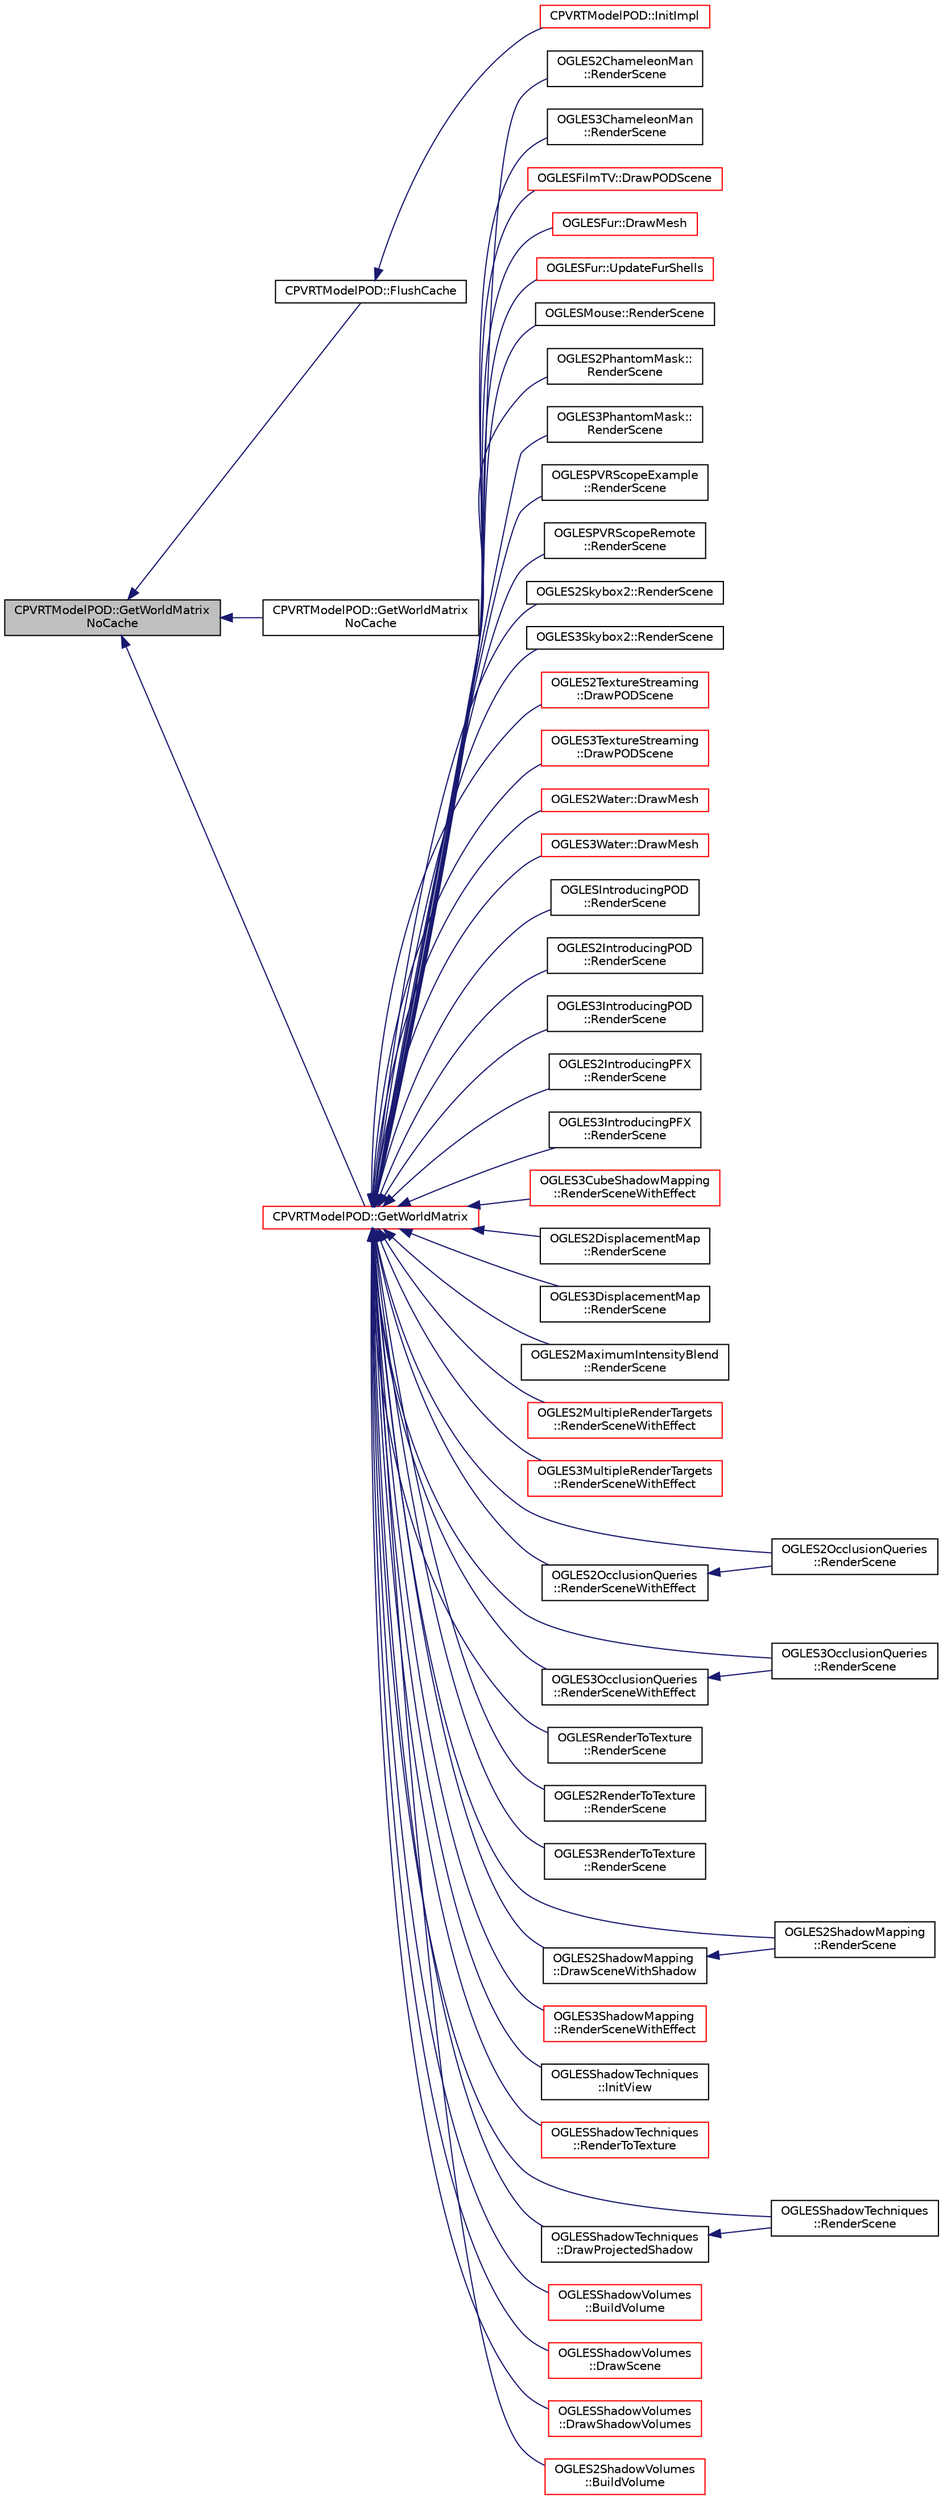 digraph "CPVRTModelPOD::GetWorldMatrixNoCache"
{
  edge [fontname="Helvetica",fontsize="10",labelfontname="Helvetica",labelfontsize="10"];
  node [fontname="Helvetica",fontsize="10",shape=record];
  rankdir="LR";
  Node1 [label="CPVRTModelPOD::GetWorldMatrix\lNoCache",height=0.2,width=0.4,color="black", fillcolor="grey75", style="filled", fontcolor="black"];
  Node1 -> Node2 [dir="back",color="midnightblue",fontsize="10",style="solid"];
  Node2 [label="CPVRTModelPOD::FlushCache",height=0.2,width=0.4,color="black", fillcolor="white", style="filled",URL="$class_c_p_v_r_t_model_p_o_d.html#a7ddd6d1c03dce50baf7a89323147e37e",tooltip="Clears the matrix cache; use this if necessary when you edit the position or animation of a node..."];
  Node2 -> Node3 [dir="back",color="midnightblue",fontsize="10",style="solid"];
  Node3 [label="CPVRTModelPOD::InitImpl",height=0.2,width=0.4,color="red", fillcolor="white", style="filled",URL="$class_c_p_v_r_t_model_p_o_d.html#abd91acfb4ab05f3f7c8f5e25363bfb42",tooltip="Used by the Read*() fns to initialise implementation details. Should also be called by applications w..."];
  Node1 -> Node4 [dir="back",color="midnightblue",fontsize="10",style="solid"];
  Node4 [label="CPVRTModelPOD::GetWorldMatrix\lNoCache",height=0.2,width=0.4,color="black", fillcolor="white", style="filled",URL="$class_c_p_v_r_t_model_p_o_d.html#ad13e0fe08758d7f7bbfd71c3b765600e",tooltip="Generates the world matrix for the given Mesh Instance; applies the parent&#39;s transform too..."];
  Node1 -> Node5 [dir="back",color="midnightblue",fontsize="10",style="solid"];
  Node5 [label="CPVRTModelPOD::GetWorldMatrix",height=0.2,width=0.4,color="red", fillcolor="white", style="filled",URL="$class_c_p_v_r_t_model_p_o_d.html#a275eceb98a361d91d77e15b54238a8de",tooltip="Generates the world matrix for the given Mesh Instance; applies the parent&#39;s transform too..."];
  Node5 -> Node6 [dir="back",color="midnightblue",fontsize="10",style="solid"];
  Node6 [label="OGLES2ChameleonMan\l::RenderScene",height=0.2,width=0.4,color="black", fillcolor="white", style="filled",URL="$class_o_g_l_e_s2_chameleon_man.html#a4e2c16c18f3f2292ac404284ba3defb8"];
  Node5 -> Node7 [dir="back",color="midnightblue",fontsize="10",style="solid"];
  Node7 [label="OGLES3ChameleonMan\l::RenderScene",height=0.2,width=0.4,color="black", fillcolor="white", style="filled",URL="$class_o_g_l_e_s3_chameleon_man.html#a1dd55c368e019d3d6c95eb30070182d6"];
  Node5 -> Node8 [dir="back",color="midnightblue",fontsize="10",style="solid"];
  Node8 [label="OGLESFilmTV::DrawPODScene",height=0.2,width=0.4,color="red", fillcolor="white", style="filled",URL="$class_o_g_l_e_s_film_t_v.html#a27203672f453675e4ca051cad2b61387"];
  Node5 -> Node9 [dir="back",color="midnightblue",fontsize="10",style="solid"];
  Node9 [label="OGLESFur::DrawMesh",height=0.2,width=0.4,color="red", fillcolor="white", style="filled",URL="$class_o_g_l_e_s_fur.html#aec8a25ae22fac2bfb98c0e30dc2647e0"];
  Node5 -> Node10 [dir="back",color="midnightblue",fontsize="10",style="solid"];
  Node10 [label="OGLESFur::UpdateFurShells",height=0.2,width=0.4,color="red", fillcolor="white", style="filled",URL="$class_o_g_l_e_s_fur.html#ad3d714cf662a206a39d9f081fe400438"];
  Node5 -> Node11 [dir="back",color="midnightblue",fontsize="10",style="solid"];
  Node11 [label="OGLESMouse::RenderScene",height=0.2,width=0.4,color="black", fillcolor="white", style="filled",URL="$class_o_g_l_e_s_mouse.html#a5b0de73d18f07db23e661851f150678e"];
  Node5 -> Node12 [dir="back",color="midnightblue",fontsize="10",style="solid"];
  Node12 [label="OGLES2PhantomMask::\lRenderScene",height=0.2,width=0.4,color="black", fillcolor="white", style="filled",URL="$class_o_g_l_e_s2_phantom_mask.html#a9e3f672b649742ff984a5d163fd451b7"];
  Node5 -> Node13 [dir="back",color="midnightblue",fontsize="10",style="solid"];
  Node13 [label="OGLES3PhantomMask::\lRenderScene",height=0.2,width=0.4,color="black", fillcolor="white", style="filled",URL="$class_o_g_l_e_s3_phantom_mask.html#a6502d50a11f80c12da1eb4f75f7af361"];
  Node5 -> Node14 [dir="back",color="midnightblue",fontsize="10",style="solid"];
  Node14 [label="OGLESPVRScopeExample\l::RenderScene",height=0.2,width=0.4,color="black", fillcolor="white", style="filled",URL="$class_o_g_l_e_s_p_v_r_scope_example.html#a49fd8cbdfc86bf7d8c8daab7511e7377"];
  Node5 -> Node15 [dir="back",color="midnightblue",fontsize="10",style="solid"];
  Node15 [label="OGLESPVRScopeRemote\l::RenderScene",height=0.2,width=0.4,color="black", fillcolor="white", style="filled",URL="$class_o_g_l_e_s_p_v_r_scope_remote.html#aa5045c43650a2d19542cc42bd1ecc75e"];
  Node5 -> Node16 [dir="back",color="midnightblue",fontsize="10",style="solid"];
  Node16 [label="OGLES2Skybox2::RenderScene",height=0.2,width=0.4,color="black", fillcolor="white", style="filled",URL="$class_o_g_l_e_s2_skybox2.html#a83cd337e5f97f8c739d25513a20a26d1"];
  Node5 -> Node17 [dir="back",color="midnightblue",fontsize="10",style="solid"];
  Node17 [label="OGLES3Skybox2::RenderScene",height=0.2,width=0.4,color="black", fillcolor="white", style="filled",URL="$class_o_g_l_e_s3_skybox2.html#a1e0c5d207ff576c3a4a6a8966a1a875b"];
  Node5 -> Node18 [dir="back",color="midnightblue",fontsize="10",style="solid"];
  Node18 [label="OGLES2TextureStreaming\l::DrawPODScene",height=0.2,width=0.4,color="red", fillcolor="white", style="filled",URL="$class_o_g_l_e_s2_texture_streaming.html#aafc982e6e01c3d4b0eede92c02f19919"];
  Node5 -> Node19 [dir="back",color="midnightblue",fontsize="10",style="solid"];
  Node19 [label="OGLES3TextureStreaming\l::DrawPODScene",height=0.2,width=0.4,color="red", fillcolor="white", style="filled",URL="$class_o_g_l_e_s3_texture_streaming.html#abec4d091d8706a3698d8a7570cc821e1"];
  Node5 -> Node20 [dir="back",color="midnightblue",fontsize="10",style="solid"];
  Node20 [label="OGLES2Water::DrawMesh",height=0.2,width=0.4,color="red", fillcolor="white", style="filled",URL="$class_o_g_l_e_s2_water.html#a6e83574e9792d7c0b947d58da576c749"];
  Node5 -> Node21 [dir="back",color="midnightblue",fontsize="10",style="solid"];
  Node21 [label="OGLES3Water::DrawMesh",height=0.2,width=0.4,color="red", fillcolor="white", style="filled",URL="$class_o_g_l_e_s3_water.html#a13f91a190b3395df1cbf7131aaa86753"];
  Node5 -> Node22 [dir="back",color="midnightblue",fontsize="10",style="solid"];
  Node22 [label="OGLESIntroducingPOD\l::RenderScene",height=0.2,width=0.4,color="black", fillcolor="white", style="filled",URL="$class_o_g_l_e_s_introducing_p_o_d.html#a7eb8b367f70796cc16ca7579dc162c51"];
  Node5 -> Node23 [dir="back",color="midnightblue",fontsize="10",style="solid"];
  Node23 [label="OGLES2IntroducingPOD\l::RenderScene",height=0.2,width=0.4,color="black", fillcolor="white", style="filled",URL="$class_o_g_l_e_s2_introducing_p_o_d.html#aaba65154e5c3b890a80be26c0a3d3b42"];
  Node5 -> Node24 [dir="back",color="midnightblue",fontsize="10",style="solid"];
  Node24 [label="OGLES3IntroducingPOD\l::RenderScene",height=0.2,width=0.4,color="black", fillcolor="white", style="filled",URL="$class_o_g_l_e_s3_introducing_p_o_d.html#a7a23ded9eef171ef22f19791060fb87d"];
  Node5 -> Node25 [dir="back",color="midnightblue",fontsize="10",style="solid"];
  Node25 [label="OGLES2IntroducingPFX\l::RenderScene",height=0.2,width=0.4,color="black", fillcolor="white", style="filled",URL="$class_o_g_l_e_s2_introducing_p_f_x.html#abd135f321ff162912855a4755cee21e3"];
  Node5 -> Node26 [dir="back",color="midnightblue",fontsize="10",style="solid"];
  Node26 [label="OGLES3IntroducingPFX\l::RenderScene",height=0.2,width=0.4,color="black", fillcolor="white", style="filled",URL="$class_o_g_l_e_s3_introducing_p_f_x.html#abbd51fa216b5d827fb5b5e5b0798c0b1"];
  Node5 -> Node27 [dir="back",color="midnightblue",fontsize="10",style="solid"];
  Node27 [label="OGLES3CubeShadowMapping\l::RenderSceneWithEffect",height=0.2,width=0.4,color="red", fillcolor="white", style="filled",URL="$class_o_g_l_e_s3_cube_shadow_mapping.html#a73663c9008ff01f8852905b5ac0ea711"];
  Node5 -> Node28 [dir="back",color="midnightblue",fontsize="10",style="solid"];
  Node28 [label="OGLES2DisplacementMap\l::RenderScene",height=0.2,width=0.4,color="black", fillcolor="white", style="filled",URL="$class_o_g_l_e_s2_displacement_map.html#a32ad71c4b07fbc0bbbb802c14acd0c11"];
  Node5 -> Node29 [dir="back",color="midnightblue",fontsize="10",style="solid"];
  Node29 [label="OGLES3DisplacementMap\l::RenderScene",height=0.2,width=0.4,color="black", fillcolor="white", style="filled",URL="$class_o_g_l_e_s3_displacement_map.html#af2b5dede7fb0345dedfe1e3e87fbf7a7"];
  Node5 -> Node30 [dir="back",color="midnightblue",fontsize="10",style="solid"];
  Node30 [label="OGLES2MaximumIntensityBlend\l::RenderScene",height=0.2,width=0.4,color="black", fillcolor="white", style="filled",URL="$class_o_g_l_e_s2_maximum_intensity_blend.html#af3a7ec554818b805290fef1a04036d2f"];
  Node5 -> Node31 [dir="back",color="midnightblue",fontsize="10",style="solid"];
  Node31 [label="OGLES2MultipleRenderTargets\l::RenderSceneWithEffect",height=0.2,width=0.4,color="red", fillcolor="white", style="filled",URL="$class_o_g_l_e_s2_multiple_render_targets.html#abb74e35bd252a2d852d0b17f9b3a80b3"];
  Node5 -> Node32 [dir="back",color="midnightblue",fontsize="10",style="solid"];
  Node32 [label="OGLES3MultipleRenderTargets\l::RenderSceneWithEffect",height=0.2,width=0.4,color="red", fillcolor="white", style="filled",URL="$class_o_g_l_e_s3_multiple_render_targets.html#aae07e06719f23092adf1547219028e95"];
  Node5 -> Node33 [dir="back",color="midnightblue",fontsize="10",style="solid"];
  Node33 [label="OGLES2OcclusionQueries\l::RenderScene",height=0.2,width=0.4,color="black", fillcolor="white", style="filled",URL="$class_o_g_l_e_s2_occlusion_queries.html#abf4f321ccdc3cac3e81ee2124d2e1999"];
  Node5 -> Node34 [dir="back",color="midnightblue",fontsize="10",style="solid"];
  Node34 [label="OGLES2OcclusionQueries\l::RenderSceneWithEffect",height=0.2,width=0.4,color="black", fillcolor="white", style="filled",URL="$class_o_g_l_e_s2_occlusion_queries.html#a07366f5e718deb30e905db48205fecde"];
  Node34 -> Node33 [dir="back",color="midnightblue",fontsize="10",style="solid"];
  Node5 -> Node35 [dir="back",color="midnightblue",fontsize="10",style="solid"];
  Node35 [label="OGLES3OcclusionQueries\l::RenderScene",height=0.2,width=0.4,color="black", fillcolor="white", style="filled",URL="$class_o_g_l_e_s3_occlusion_queries.html#a16db67461f05eaa19f819e24132f74ee"];
  Node5 -> Node36 [dir="back",color="midnightblue",fontsize="10",style="solid"];
  Node36 [label="OGLES3OcclusionQueries\l::RenderSceneWithEffect",height=0.2,width=0.4,color="black", fillcolor="white", style="filled",URL="$class_o_g_l_e_s3_occlusion_queries.html#afbfc87546cdefacc99aad97ca6f4c249"];
  Node36 -> Node35 [dir="back",color="midnightblue",fontsize="10",style="solid"];
  Node5 -> Node37 [dir="back",color="midnightblue",fontsize="10",style="solid"];
  Node37 [label="OGLESRenderToTexture\l::RenderScene",height=0.2,width=0.4,color="black", fillcolor="white", style="filled",URL="$class_o_g_l_e_s_render_to_texture.html#a6d02e90a6be6fe68e763a842f9401d73"];
  Node5 -> Node38 [dir="back",color="midnightblue",fontsize="10",style="solid"];
  Node38 [label="OGLES2RenderToTexture\l::RenderScene",height=0.2,width=0.4,color="black", fillcolor="white", style="filled",URL="$class_o_g_l_e_s2_render_to_texture.html#a62cd9e0f34be9eec8f8a7ad459e71582"];
  Node5 -> Node39 [dir="back",color="midnightblue",fontsize="10",style="solid"];
  Node39 [label="OGLES3RenderToTexture\l::RenderScene",height=0.2,width=0.4,color="black", fillcolor="white", style="filled",URL="$class_o_g_l_e_s3_render_to_texture.html#a4e1295869c4970d3afeae9fac0d41aa9"];
  Node5 -> Node40 [dir="back",color="midnightblue",fontsize="10",style="solid"];
  Node40 [label="OGLES2ShadowMapping\l::RenderScene",height=0.2,width=0.4,color="black", fillcolor="white", style="filled",URL="$class_o_g_l_e_s2_shadow_mapping.html#ac5ec67d502f806510955a3a7088aa2d4"];
  Node5 -> Node41 [dir="back",color="midnightblue",fontsize="10",style="solid"];
  Node41 [label="OGLES2ShadowMapping\l::DrawSceneWithShadow",height=0.2,width=0.4,color="black", fillcolor="white", style="filled",URL="$class_o_g_l_e_s2_shadow_mapping.html#a052536583d3c04b9847491f3bcbad4db"];
  Node41 -> Node40 [dir="back",color="midnightblue",fontsize="10",style="solid"];
  Node5 -> Node42 [dir="back",color="midnightblue",fontsize="10",style="solid"];
  Node42 [label="OGLES3ShadowMapping\l::RenderSceneWithEffect",height=0.2,width=0.4,color="red", fillcolor="white", style="filled",URL="$class_o_g_l_e_s3_shadow_mapping.html#abb24f311b548b2a4b9b650991acb82c6"];
  Node5 -> Node43 [dir="back",color="midnightblue",fontsize="10",style="solid"];
  Node43 [label="OGLESShadowTechniques\l::InitView",height=0.2,width=0.4,color="black", fillcolor="white", style="filled",URL="$class_o_g_l_e_s_shadow_techniques.html#a91c20c54e8dc22e03e229059cafe66f5"];
  Node5 -> Node44 [dir="back",color="midnightblue",fontsize="10",style="solid"];
  Node44 [label="OGLESShadowTechniques\l::RenderToTexture",height=0.2,width=0.4,color="red", fillcolor="white", style="filled",URL="$class_o_g_l_e_s_shadow_techniques.html#af82466b24c80e9503aca6b57244d0e09"];
  Node5 -> Node45 [dir="back",color="midnightblue",fontsize="10",style="solid"];
  Node45 [label="OGLESShadowTechniques\l::RenderScene",height=0.2,width=0.4,color="black", fillcolor="white", style="filled",URL="$class_o_g_l_e_s_shadow_techniques.html#aec061fb774765373606c7208c0bbaaac"];
  Node5 -> Node46 [dir="back",color="midnightblue",fontsize="10",style="solid"];
  Node46 [label="OGLESShadowTechniques\l::DrawProjectedShadow",height=0.2,width=0.4,color="black", fillcolor="white", style="filled",URL="$class_o_g_l_e_s_shadow_techniques.html#a888a4870e7e06fbf9839462747f0a14f"];
  Node46 -> Node45 [dir="back",color="midnightblue",fontsize="10",style="solid"];
  Node5 -> Node47 [dir="back",color="midnightblue",fontsize="10",style="solid"];
  Node47 [label="OGLESShadowVolumes\l::BuildVolume",height=0.2,width=0.4,color="red", fillcolor="white", style="filled",URL="$class_o_g_l_e_s_shadow_volumes.html#af3c3155e2ddc817de3bac7c4cc910cca"];
  Node5 -> Node48 [dir="back",color="midnightblue",fontsize="10",style="solid"];
  Node48 [label="OGLESShadowVolumes\l::DrawScene",height=0.2,width=0.4,color="red", fillcolor="white", style="filled",URL="$class_o_g_l_e_s_shadow_volumes.html#a320aa74ef94305fbbda9149470726b3d"];
  Node5 -> Node49 [dir="back",color="midnightblue",fontsize="10",style="solid"];
  Node49 [label="OGLESShadowVolumes\l::DrawShadowVolumes",height=0.2,width=0.4,color="red", fillcolor="white", style="filled",URL="$class_o_g_l_e_s_shadow_volumes.html#ab7778ae5d7fc075b8192ca540991f95d"];
  Node5 -> Node50 [dir="back",color="midnightblue",fontsize="10",style="solid"];
  Node50 [label="OGLES2ShadowVolumes\l::BuildVolume",height=0.2,width=0.4,color="red", fillcolor="white", style="filled",URL="$class_o_g_l_e_s2_shadow_volumes.html#ad0e46cb5fea1e30d89c14619dd71ca2f"];
}
